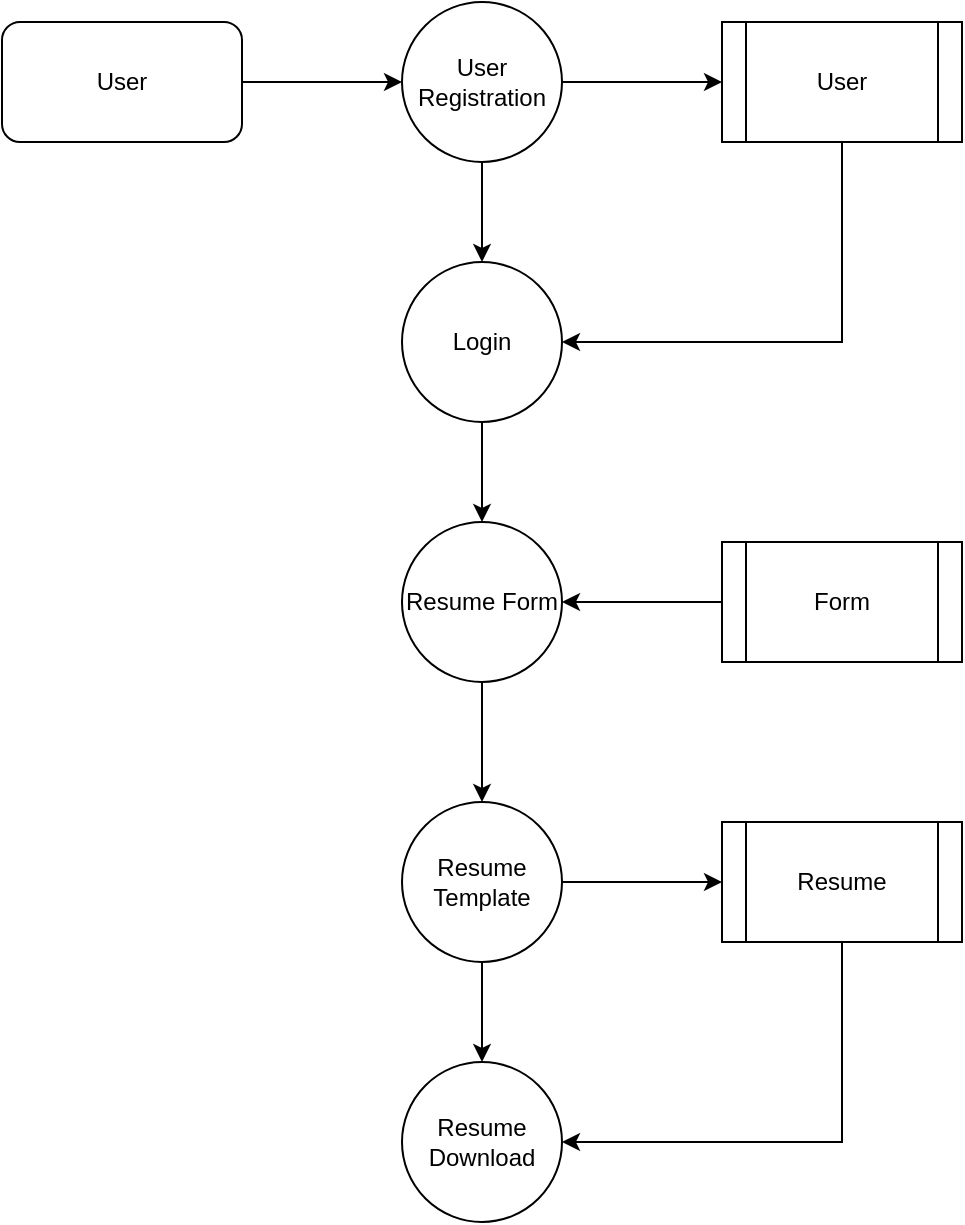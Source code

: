 <mxfile version="20.8.16" type="device"><diagram name="Page-1" id="ziFJUGpNMwy7dG1vg3d5"><mxGraphModel dx="880" dy="427" grid="1" gridSize="10" guides="1" tooltips="1" connect="1" arrows="1" fold="1" page="1" pageScale="1" pageWidth="850" pageHeight="1100" math="0" shadow="0"><root><mxCell id="0"/><mxCell id="1" parent="0"/><mxCell id="knA8iPcMIDVHK_jUsPDc-4" value="" style="edgeStyle=orthogonalEdgeStyle;rounded=0;orthogonalLoop=1;jettySize=auto;html=1;" edge="1" parent="1" source="knA8iPcMIDVHK_jUsPDc-1" target="knA8iPcMIDVHK_jUsPDc-2"><mxGeometry relative="1" as="geometry"/></mxCell><mxCell id="knA8iPcMIDVHK_jUsPDc-1" value="User" style="rounded=1;whiteSpace=wrap;html=1;" vertex="1" parent="1"><mxGeometry x="160" y="120" width="120" height="60" as="geometry"/></mxCell><mxCell id="knA8iPcMIDVHK_jUsPDc-5" value="" style="edgeStyle=orthogonalEdgeStyle;rounded=0;orthogonalLoop=1;jettySize=auto;html=1;" edge="1" parent="1" source="knA8iPcMIDVHK_jUsPDc-2" target="knA8iPcMIDVHK_jUsPDc-3"><mxGeometry relative="1" as="geometry"/></mxCell><mxCell id="knA8iPcMIDVHK_jUsPDc-7" value="" style="edgeStyle=orthogonalEdgeStyle;rounded=0;orthogonalLoop=1;jettySize=auto;html=1;" edge="1" parent="1" source="knA8iPcMIDVHK_jUsPDc-2" target="knA8iPcMIDVHK_jUsPDc-6"><mxGeometry relative="1" as="geometry"/></mxCell><mxCell id="knA8iPcMIDVHK_jUsPDc-2" value="User Registration" style="ellipse;whiteSpace=wrap;html=1;aspect=fixed;" vertex="1" parent="1"><mxGeometry x="360" y="110" width="80" height="80" as="geometry"/></mxCell><mxCell id="knA8iPcMIDVHK_jUsPDc-8" style="edgeStyle=orthogonalEdgeStyle;rounded=0;orthogonalLoop=1;jettySize=auto;html=1;exitX=0.5;exitY=1;exitDx=0;exitDy=0;entryX=1;entryY=0.5;entryDx=0;entryDy=0;" edge="1" parent="1" source="knA8iPcMIDVHK_jUsPDc-3" target="knA8iPcMIDVHK_jUsPDc-6"><mxGeometry relative="1" as="geometry"/></mxCell><mxCell id="knA8iPcMIDVHK_jUsPDc-3" value="User" style="shape=process;whiteSpace=wrap;html=1;backgroundOutline=1;" vertex="1" parent="1"><mxGeometry x="520" y="120" width="120" height="60" as="geometry"/></mxCell><mxCell id="knA8iPcMIDVHK_jUsPDc-12" value="" style="edgeStyle=orthogonalEdgeStyle;rounded=0;orthogonalLoop=1;jettySize=auto;html=1;" edge="1" parent="1" source="knA8iPcMIDVHK_jUsPDc-6" target="knA8iPcMIDVHK_jUsPDc-9"><mxGeometry relative="1" as="geometry"/></mxCell><mxCell id="knA8iPcMIDVHK_jUsPDc-6" value="Login" style="ellipse;whiteSpace=wrap;html=1;aspect=fixed;" vertex="1" parent="1"><mxGeometry x="360" y="240" width="80" height="80" as="geometry"/></mxCell><mxCell id="knA8iPcMIDVHK_jUsPDc-15" value="" style="edgeStyle=orthogonalEdgeStyle;rounded=0;orthogonalLoop=1;jettySize=auto;html=1;" edge="1" parent="1" source="knA8iPcMIDVHK_jUsPDc-9" target="knA8iPcMIDVHK_jUsPDc-13"><mxGeometry relative="1" as="geometry"/></mxCell><mxCell id="knA8iPcMIDVHK_jUsPDc-9" value="Resume Form" style="ellipse;whiteSpace=wrap;html=1;aspect=fixed;" vertex="1" parent="1"><mxGeometry x="360" y="370" width="80" height="80" as="geometry"/></mxCell><mxCell id="knA8iPcMIDVHK_jUsPDc-11" value="" style="edgeStyle=orthogonalEdgeStyle;rounded=0;orthogonalLoop=1;jettySize=auto;html=1;" edge="1" parent="1" source="knA8iPcMIDVHK_jUsPDc-10" target="knA8iPcMIDVHK_jUsPDc-9"><mxGeometry relative="1" as="geometry"/></mxCell><mxCell id="knA8iPcMIDVHK_jUsPDc-10" value="Form" style="shape=process;whiteSpace=wrap;html=1;backgroundOutline=1;" vertex="1" parent="1"><mxGeometry x="520" y="380" width="120" height="60" as="geometry"/></mxCell><mxCell id="knA8iPcMIDVHK_jUsPDc-16" value="" style="edgeStyle=orthogonalEdgeStyle;rounded=0;orthogonalLoop=1;jettySize=auto;html=1;" edge="1" parent="1" source="knA8iPcMIDVHK_jUsPDc-13" target="knA8iPcMIDVHK_jUsPDc-14"><mxGeometry relative="1" as="geometry"/></mxCell><mxCell id="knA8iPcMIDVHK_jUsPDc-18" value="" style="edgeStyle=orthogonalEdgeStyle;rounded=0;orthogonalLoop=1;jettySize=auto;html=1;" edge="1" parent="1" source="knA8iPcMIDVHK_jUsPDc-13" target="knA8iPcMIDVHK_jUsPDc-17"><mxGeometry relative="1" as="geometry"/></mxCell><mxCell id="knA8iPcMIDVHK_jUsPDc-13" value="Resume Template" style="ellipse;whiteSpace=wrap;html=1;aspect=fixed;" vertex="1" parent="1"><mxGeometry x="360" y="510" width="80" height="80" as="geometry"/></mxCell><mxCell id="knA8iPcMIDVHK_jUsPDc-19" style="edgeStyle=orthogonalEdgeStyle;rounded=0;orthogonalLoop=1;jettySize=auto;html=1;exitX=0.5;exitY=1;exitDx=0;exitDy=0;entryX=1;entryY=0.5;entryDx=0;entryDy=0;" edge="1" parent="1" source="knA8iPcMIDVHK_jUsPDc-14" target="knA8iPcMIDVHK_jUsPDc-17"><mxGeometry relative="1" as="geometry"><Array as="points"><mxPoint x="580" y="680"/></Array></mxGeometry></mxCell><mxCell id="knA8iPcMIDVHK_jUsPDc-14" value="Resume" style="shape=process;whiteSpace=wrap;html=1;backgroundOutline=1;" vertex="1" parent="1"><mxGeometry x="520" y="520" width="120" height="60" as="geometry"/></mxCell><mxCell id="knA8iPcMIDVHK_jUsPDc-17" value="Resume Download" style="ellipse;whiteSpace=wrap;html=1;aspect=fixed;" vertex="1" parent="1"><mxGeometry x="360" y="640" width="80" height="80" as="geometry"/></mxCell></root></mxGraphModel></diagram></mxfile>